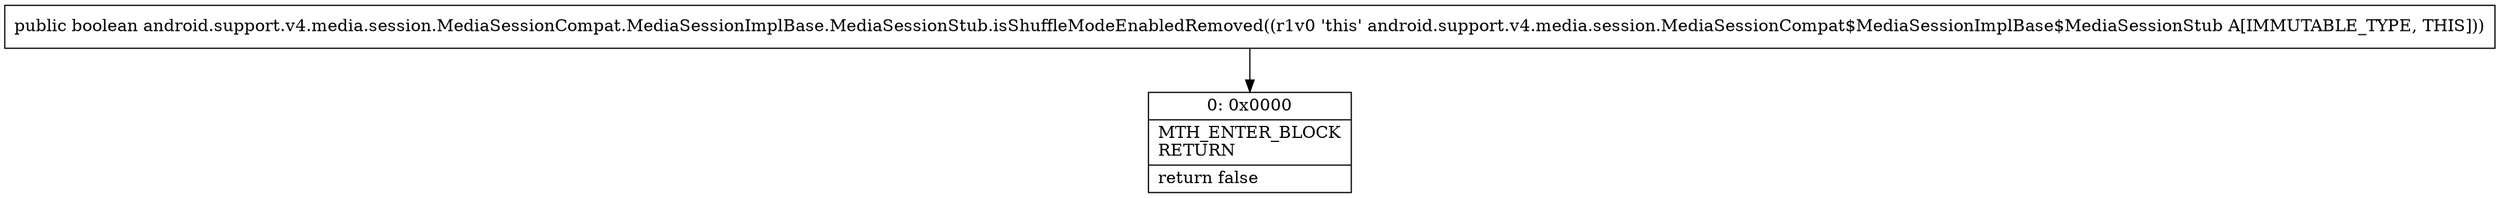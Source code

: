 digraph "CFG forandroid.support.v4.media.session.MediaSessionCompat.MediaSessionImplBase.MediaSessionStub.isShuffleModeEnabledRemoved()Z" {
Node_0 [shape=record,label="{0\:\ 0x0000|MTH_ENTER_BLOCK\lRETURN\l|return false\l}"];
MethodNode[shape=record,label="{public boolean android.support.v4.media.session.MediaSessionCompat.MediaSessionImplBase.MediaSessionStub.isShuffleModeEnabledRemoved((r1v0 'this' android.support.v4.media.session.MediaSessionCompat$MediaSessionImplBase$MediaSessionStub A[IMMUTABLE_TYPE, THIS])) }"];
MethodNode -> Node_0;
}


